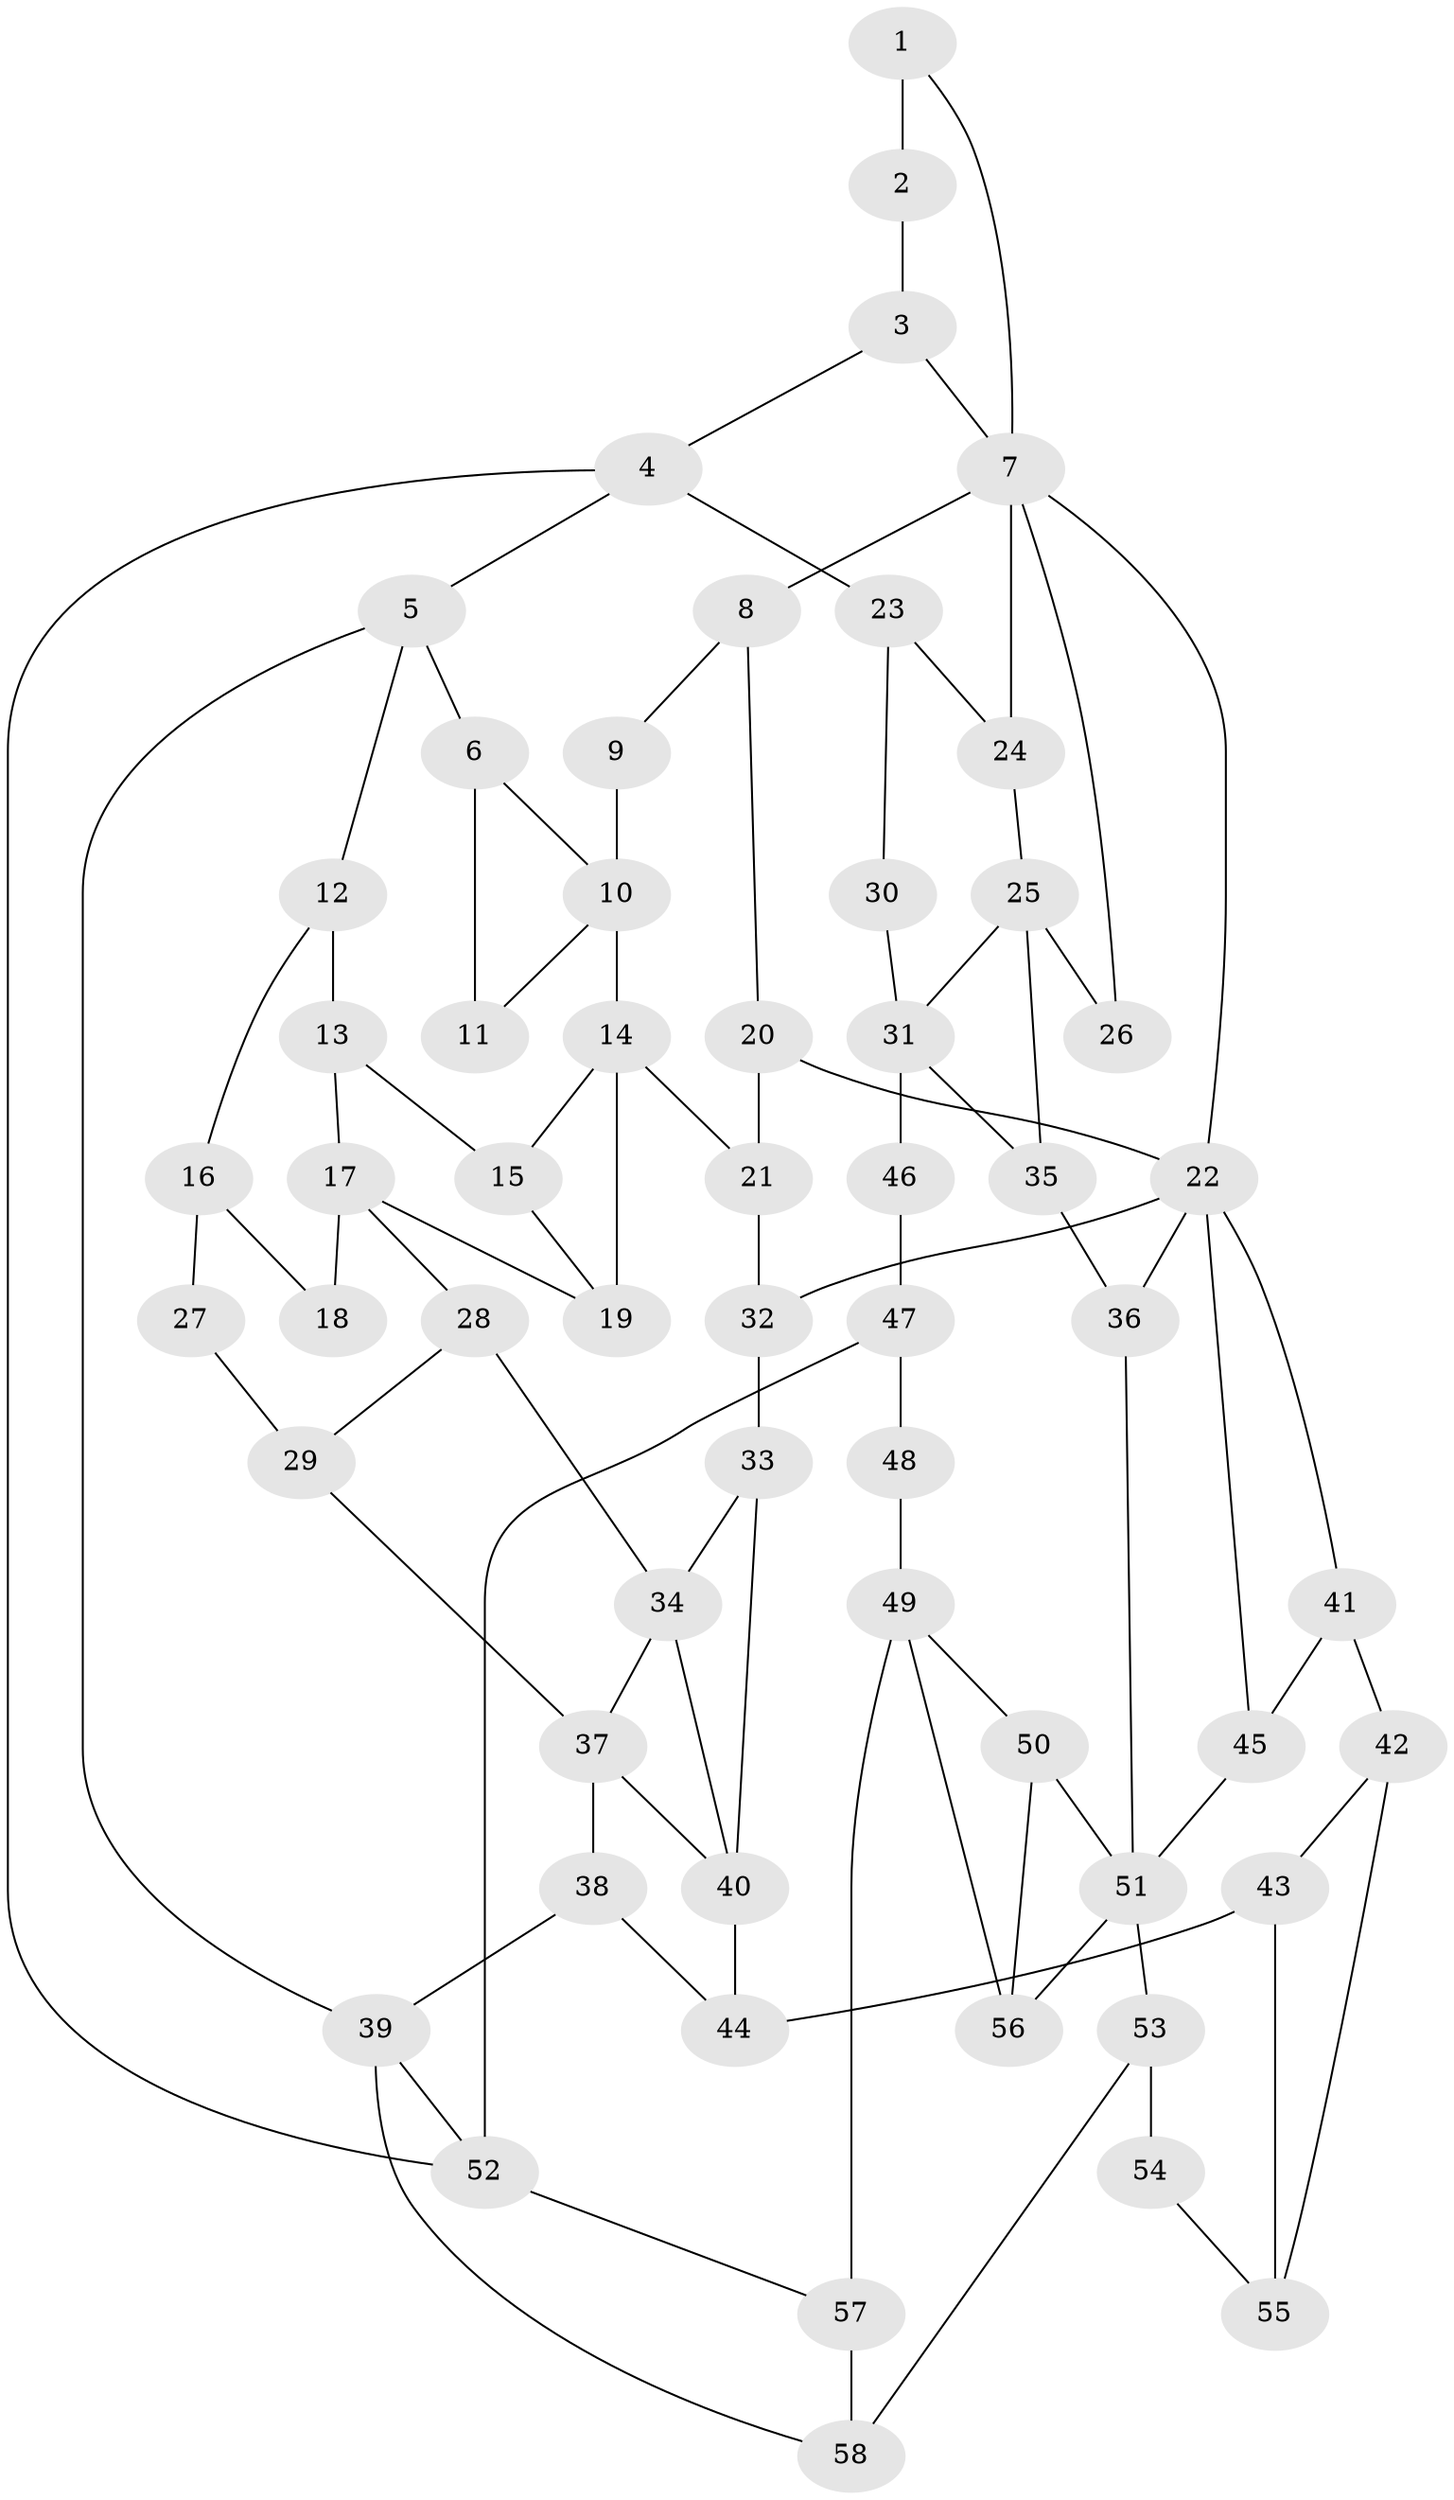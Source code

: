 // original degree distribution, {3: 0.02586206896551724, 4: 0.2413793103448276, 6: 0.2413793103448276, 5: 0.49137931034482757}
// Generated by graph-tools (version 1.1) at 2025/38/03/09/25 02:38:51]
// undirected, 58 vertices, 92 edges
graph export_dot {
graph [start="1"]
  node [color=gray90,style=filled];
  1;
  2;
  3;
  4;
  5;
  6;
  7;
  8;
  9;
  10;
  11;
  12;
  13;
  14;
  15;
  16;
  17;
  18;
  19;
  20;
  21;
  22;
  23;
  24;
  25;
  26;
  27;
  28;
  29;
  30;
  31;
  32;
  33;
  34;
  35;
  36;
  37;
  38;
  39;
  40;
  41;
  42;
  43;
  44;
  45;
  46;
  47;
  48;
  49;
  50;
  51;
  52;
  53;
  54;
  55;
  56;
  57;
  58;
  1 -- 2 [weight=2.0];
  1 -- 7 [weight=1.0];
  2 -- 3 [weight=4.0];
  3 -- 4 [weight=1.0];
  3 -- 7 [weight=1.0];
  4 -- 5 [weight=1.0];
  4 -- 23 [weight=1.0];
  4 -- 52 [weight=1.0];
  5 -- 6 [weight=1.0];
  5 -- 12 [weight=1.0];
  5 -- 39 [weight=1.0];
  6 -- 10 [weight=1.0];
  6 -- 11 [weight=1.0];
  7 -- 8 [weight=1.0];
  7 -- 22 [weight=1.0];
  7 -- 24 [weight=1.0];
  7 -- 26 [weight=1.0];
  8 -- 9 [weight=1.0];
  8 -- 20 [weight=1.0];
  9 -- 10 [weight=2.0];
  10 -- 11 [weight=1.0];
  10 -- 14 [weight=2.0];
  12 -- 13 [weight=1.0];
  12 -- 16 [weight=1.0];
  13 -- 15 [weight=1.0];
  13 -- 17 [weight=1.0];
  14 -- 15 [weight=1.0];
  14 -- 19 [weight=1.0];
  14 -- 21 [weight=1.0];
  15 -- 19 [weight=1.0];
  16 -- 18 [weight=1.0];
  16 -- 27 [weight=2.0];
  17 -- 18 [weight=2.0];
  17 -- 19 [weight=1.0];
  17 -- 28 [weight=2.0];
  20 -- 21 [weight=1.0];
  20 -- 22 [weight=1.0];
  21 -- 32 [weight=1.0];
  22 -- 32 [weight=1.0];
  22 -- 36 [weight=1.0];
  22 -- 41 [weight=1.0];
  22 -- 45 [weight=1.0];
  23 -- 24 [weight=1.0];
  23 -- 30 [weight=1.0];
  24 -- 25 [weight=1.0];
  25 -- 26 [weight=2.0];
  25 -- 31 [weight=1.0];
  25 -- 35 [weight=1.0];
  27 -- 29 [weight=1.0];
  28 -- 29 [weight=1.0];
  28 -- 34 [weight=2.0];
  29 -- 37 [weight=1.0];
  30 -- 31 [weight=2.0];
  31 -- 35 [weight=1.0];
  31 -- 46 [weight=2.0];
  32 -- 33 [weight=1.0];
  33 -- 34 [weight=1.0];
  33 -- 40 [weight=1.0];
  34 -- 37 [weight=1.0];
  34 -- 40 [weight=2.0];
  35 -- 36 [weight=1.0];
  36 -- 51 [weight=1.0];
  37 -- 38 [weight=1.0];
  37 -- 40 [weight=1.0];
  38 -- 39 [weight=1.0];
  38 -- 44 [weight=1.0];
  39 -- 52 [weight=1.0];
  39 -- 58 [weight=1.0];
  40 -- 44 [weight=2.0];
  41 -- 42 [weight=1.0];
  41 -- 45 [weight=1.0];
  42 -- 43 [weight=1.0];
  42 -- 55 [weight=1.0];
  43 -- 44 [weight=2.0];
  43 -- 55 [weight=3.0];
  45 -- 51 [weight=1.0];
  46 -- 47 [weight=2.0];
  47 -- 48 [weight=2.0];
  47 -- 52 [weight=2.0];
  48 -- 49 [weight=2.0];
  49 -- 50 [weight=1.0];
  49 -- 56 [weight=1.0];
  49 -- 57 [weight=2.0];
  50 -- 51 [weight=1.0];
  50 -- 56 [weight=1.0];
  51 -- 53 [weight=2.0];
  51 -- 56 [weight=1.0];
  52 -- 57 [weight=1.0];
  53 -- 54 [weight=2.0];
  53 -- 58 [weight=1.0];
  54 -- 55 [weight=2.0];
  57 -- 58 [weight=1.0];
}
